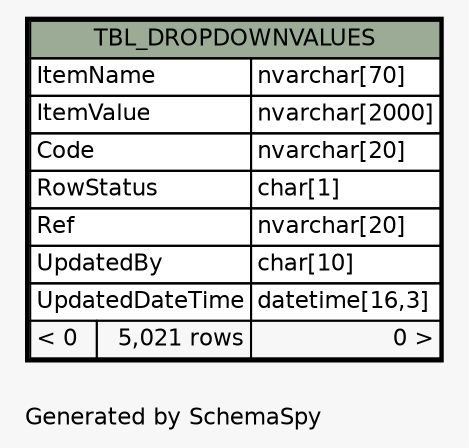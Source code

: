 // dot 2.38.0 on Windows 10 10.0
// SchemaSpy rev 590
digraph "oneDegreeRelationshipsDiagram" {
  graph [
    rankdir="RL"
    bgcolor="#f7f7f7"
    label="\nGenerated by SchemaSpy"
    labeljust="l"
    nodesep="0.18"
    ranksep="0.46"
    fontname="Helvetica"
    fontsize="11"
  ];
  node [
    fontname="Helvetica"
    fontsize="11"
    shape="plaintext"
  ];
  edge [
    arrowsize="0.8"
  ];
  "TBL_DROPDOWNVALUES" [
    label=<
    <TABLE BORDER="2" CELLBORDER="1" CELLSPACING="0" BGCOLOR="#ffffff">
      <TR><TD COLSPAN="3" BGCOLOR="#9bab96" ALIGN="CENTER">TBL_DROPDOWNVALUES</TD></TR>
      <TR><TD PORT="ItemName" COLSPAN="2" ALIGN="LEFT">ItemName</TD><TD PORT="ItemName.type" ALIGN="LEFT">nvarchar[70]</TD></TR>
      <TR><TD PORT="ItemValue" COLSPAN="2" ALIGN="LEFT">ItemValue</TD><TD PORT="ItemValue.type" ALIGN="LEFT">nvarchar[2000]</TD></TR>
      <TR><TD PORT="Code" COLSPAN="2" ALIGN="LEFT">Code</TD><TD PORT="Code.type" ALIGN="LEFT">nvarchar[20]</TD></TR>
      <TR><TD PORT="RowStatus" COLSPAN="2" ALIGN="LEFT">RowStatus</TD><TD PORT="RowStatus.type" ALIGN="LEFT">char[1]</TD></TR>
      <TR><TD PORT="Ref" COLSPAN="2" ALIGN="LEFT">Ref</TD><TD PORT="Ref.type" ALIGN="LEFT">nvarchar[20]</TD></TR>
      <TR><TD PORT="UpdatedBy" COLSPAN="2" ALIGN="LEFT">UpdatedBy</TD><TD PORT="UpdatedBy.type" ALIGN="LEFT">char[10]</TD></TR>
      <TR><TD PORT="UpdatedDateTime" COLSPAN="2" ALIGN="LEFT">UpdatedDateTime</TD><TD PORT="UpdatedDateTime.type" ALIGN="LEFT">datetime[16,3]</TD></TR>
      <TR><TD ALIGN="LEFT" BGCOLOR="#f7f7f7">&lt; 0</TD><TD ALIGN="RIGHT" BGCOLOR="#f7f7f7">5,021 rows</TD><TD ALIGN="RIGHT" BGCOLOR="#f7f7f7">0 &gt;</TD></TR>
    </TABLE>>
    URL="TBL_DROPDOWNVALUES.html"
    tooltip="TBL_DROPDOWNVALUES"
  ];
}
